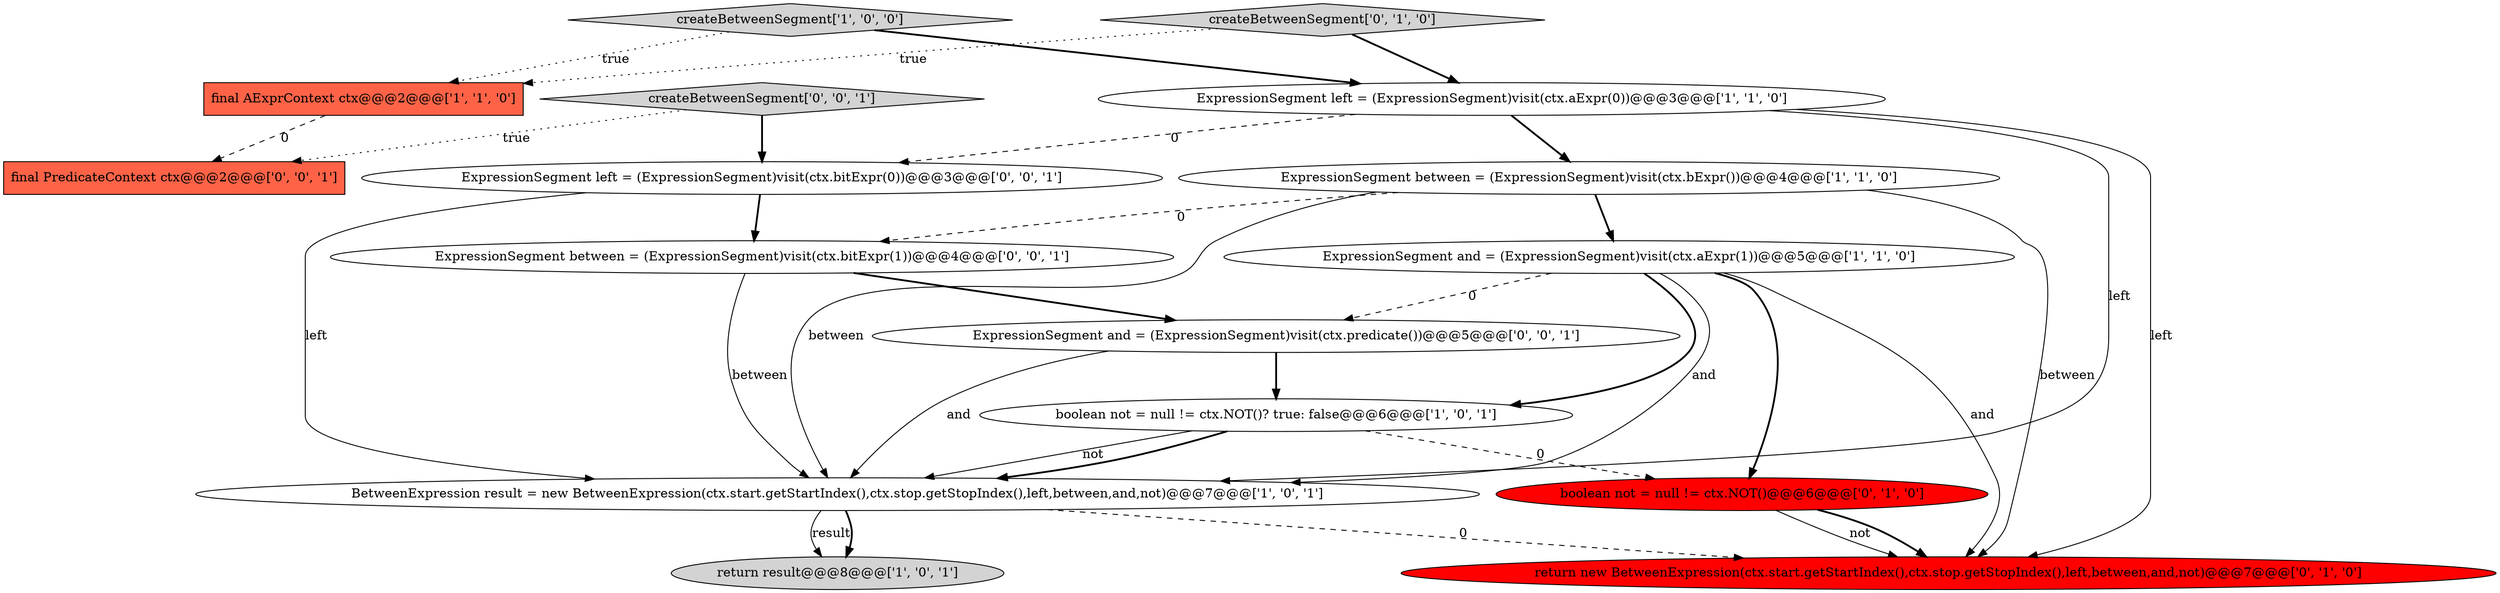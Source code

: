 digraph {
13 [style = filled, label = "final PredicateContext ctx@@@2@@@['0', '0', '1']", fillcolor = tomato, shape = box image = "AAA0AAABBB3BBB"];
14 [style = filled, label = "ExpressionSegment and = (ExpressionSegment)visit(ctx.predicate())@@@5@@@['0', '0', '1']", fillcolor = white, shape = ellipse image = "AAA0AAABBB3BBB"];
3 [style = filled, label = "boolean not = null != ctx.NOT()? true: false@@@6@@@['1', '0', '1']", fillcolor = white, shape = ellipse image = "AAA0AAABBB1BBB"];
2 [style = filled, label = "ExpressionSegment between = (ExpressionSegment)visit(ctx.bExpr())@@@4@@@['1', '1', '0']", fillcolor = white, shape = ellipse image = "AAA0AAABBB1BBB"];
8 [style = filled, label = "boolean not = null != ctx.NOT()@@@6@@@['0', '1', '0']", fillcolor = red, shape = ellipse image = "AAA1AAABBB2BBB"];
11 [style = filled, label = "ExpressionSegment left = (ExpressionSegment)visit(ctx.bitExpr(0))@@@3@@@['0', '0', '1']", fillcolor = white, shape = ellipse image = "AAA0AAABBB3BBB"];
6 [style = filled, label = "BetweenExpression result = new BetweenExpression(ctx.start.getStartIndex(),ctx.stop.getStopIndex(),left,between,and,not)@@@7@@@['1', '0', '1']", fillcolor = white, shape = ellipse image = "AAA0AAABBB1BBB"];
5 [style = filled, label = "ExpressionSegment and = (ExpressionSegment)visit(ctx.aExpr(1))@@@5@@@['1', '1', '0']", fillcolor = white, shape = ellipse image = "AAA0AAABBB1BBB"];
9 [style = filled, label = "return new BetweenExpression(ctx.start.getStartIndex(),ctx.stop.getStopIndex(),left,between,and,not)@@@7@@@['0', '1', '0']", fillcolor = red, shape = ellipse image = "AAA1AAABBB2BBB"];
0 [style = filled, label = "ExpressionSegment left = (ExpressionSegment)visit(ctx.aExpr(0))@@@3@@@['1', '1', '0']", fillcolor = white, shape = ellipse image = "AAA0AAABBB1BBB"];
7 [style = filled, label = "return result@@@8@@@['1', '0', '1']", fillcolor = lightgray, shape = ellipse image = "AAA0AAABBB1BBB"];
4 [style = filled, label = "createBetweenSegment['1', '0', '0']", fillcolor = lightgray, shape = diamond image = "AAA0AAABBB1BBB"];
10 [style = filled, label = "createBetweenSegment['0', '1', '0']", fillcolor = lightgray, shape = diamond image = "AAA0AAABBB2BBB"];
15 [style = filled, label = "ExpressionSegment between = (ExpressionSegment)visit(ctx.bitExpr(1))@@@4@@@['0', '0', '1']", fillcolor = white, shape = ellipse image = "AAA0AAABBB3BBB"];
12 [style = filled, label = "createBetweenSegment['0', '0', '1']", fillcolor = lightgray, shape = diamond image = "AAA0AAABBB3BBB"];
1 [style = filled, label = "final AExprContext ctx@@@2@@@['1', '1', '0']", fillcolor = tomato, shape = box image = "AAA0AAABBB1BBB"];
5->3 [style = bold, label=""];
14->3 [style = bold, label=""];
5->9 [style = solid, label="and"];
5->8 [style = bold, label=""];
5->14 [style = dashed, label="0"];
15->14 [style = bold, label=""];
4->1 [style = dotted, label="true"];
3->6 [style = solid, label="not"];
0->2 [style = bold, label=""];
5->6 [style = solid, label="and"];
12->11 [style = bold, label=""];
6->9 [style = dashed, label="0"];
0->6 [style = solid, label="left"];
3->6 [style = bold, label=""];
0->11 [style = dashed, label="0"];
15->6 [style = solid, label="between"];
0->9 [style = solid, label="left"];
11->15 [style = bold, label=""];
4->0 [style = bold, label=""];
2->15 [style = dashed, label="0"];
1->13 [style = dashed, label="0"];
2->9 [style = solid, label="between"];
12->13 [style = dotted, label="true"];
8->9 [style = solid, label="not"];
11->6 [style = solid, label="left"];
6->7 [style = solid, label="result"];
10->0 [style = bold, label=""];
8->9 [style = bold, label=""];
3->8 [style = dashed, label="0"];
10->1 [style = dotted, label="true"];
6->7 [style = bold, label=""];
14->6 [style = solid, label="and"];
2->6 [style = solid, label="between"];
2->5 [style = bold, label=""];
}
